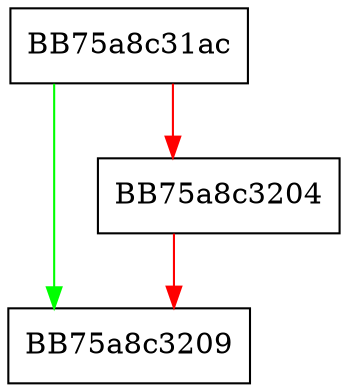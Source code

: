 digraph _Set_exception {
  node [shape="box"];
  graph [splines=ortho];
  BB75a8c31ac -> BB75a8c3209 [color="green"];
  BB75a8c31ac -> BB75a8c3204 [color="red"];
  BB75a8c3204 -> BB75a8c3209 [color="red"];
}